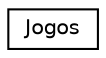 digraph "Graphical Class Hierarchy"
{
 // LATEX_PDF_SIZE
  edge [fontname="Helvetica",fontsize="10",labelfontname="Helvetica",labelfontsize="10"];
  node [fontname="Helvetica",fontsize="10",shape=record];
  rankdir="LR";
  Node0 [label="Jogos",height=0.2,width=0.4,color="black", fillcolor="white", style="filled",URL="$classJogos.html",tooltip="É uma classe repositório."];
}
